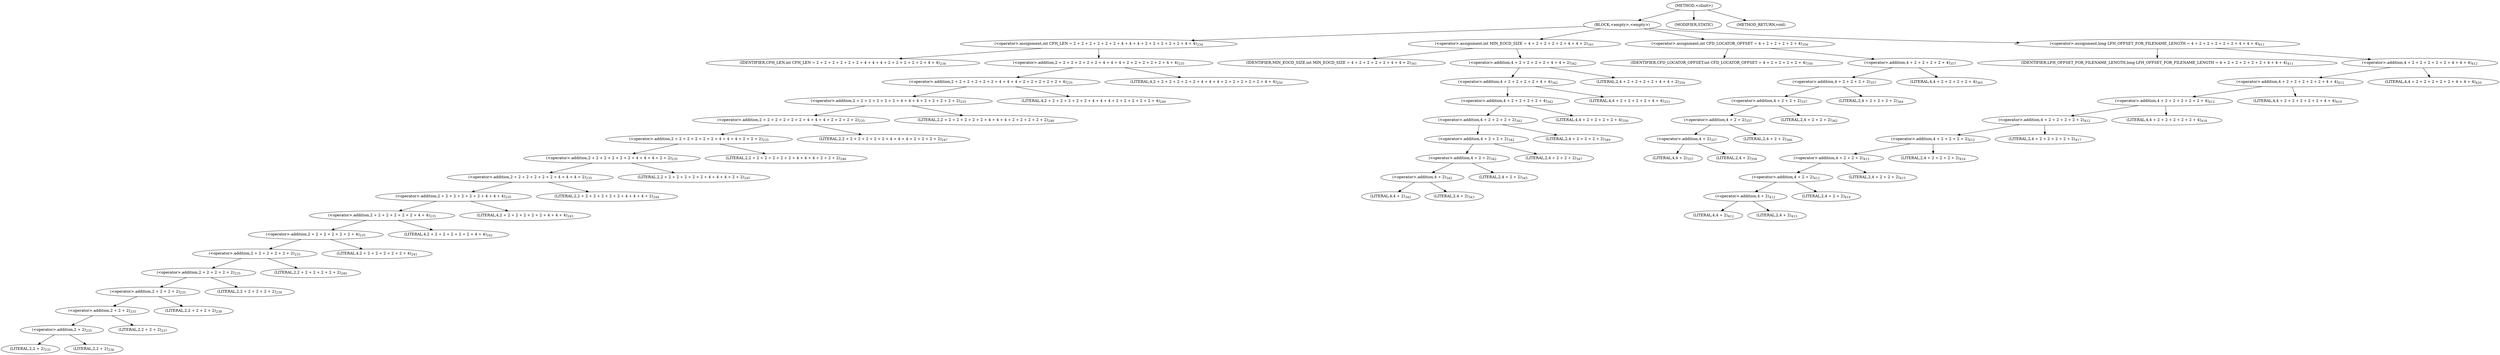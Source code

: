digraph "&lt;clinit&gt;" {  
"1228" [label = <(METHOD,&lt;clinit&gt;)> ]
"1229" [label = <(BLOCK,&lt;empty&gt;,&lt;empty&gt;)> ]
"1230" [label = <(&lt;operator&gt;.assignment,int CFH_LEN = 2 + 2 + 2 + 2 + 2 + 2 + 4 + 4 + 4 + 2 + 2 + 2 + 2 + 2 + 4 + 4)<SUB>234</SUB>> ]
"1231" [label = <(IDENTIFIER,CFH_LEN,int CFH_LEN = 2 + 2 + 2 + 2 + 2 + 2 + 4 + 4 + 4 + 2 + 2 + 2 + 2 + 2 + 4 + 4)<SUB>234</SUB>> ]
"1232" [label = <(&lt;operator&gt;.addition,2 + 2 + 2 + 2 + 2 + 2 + 4 + 4 + 4 + 2 + 2 + 2 + 2 + 2 + 4 + 4)<SUB>235</SUB>> ]
"1233" [label = <(&lt;operator&gt;.addition,2 + 2 + 2 + 2 + 2 + 2 + 4 + 4 + 4 + 2 + 2 + 2 + 2 + 2 + 4)<SUB>235</SUB>> ]
"1234" [label = <(&lt;operator&gt;.addition,2 + 2 + 2 + 2 + 2 + 2 + 4 + 4 + 4 + 2 + 2 + 2 + 2 + 2)<SUB>235</SUB>> ]
"1235" [label = <(&lt;operator&gt;.addition,2 + 2 + 2 + 2 + 2 + 2 + 4 + 4 + 4 + 2 + 2 + 2 + 2)<SUB>235</SUB>> ]
"1236" [label = <(&lt;operator&gt;.addition,2 + 2 + 2 + 2 + 2 + 2 + 4 + 4 + 4 + 2 + 2 + 2)<SUB>235</SUB>> ]
"1237" [label = <(&lt;operator&gt;.addition,2 + 2 + 2 + 2 + 2 + 2 + 4 + 4 + 4 + 2 + 2)<SUB>235</SUB>> ]
"1238" [label = <(&lt;operator&gt;.addition,2 + 2 + 2 + 2 + 2 + 2 + 4 + 4 + 4 + 2)<SUB>235</SUB>> ]
"1239" [label = <(&lt;operator&gt;.addition,2 + 2 + 2 + 2 + 2 + 2 + 4 + 4 + 4)<SUB>235</SUB>> ]
"1240" [label = <(&lt;operator&gt;.addition,2 + 2 + 2 + 2 + 2 + 2 + 4 + 4)<SUB>235</SUB>> ]
"1241" [label = <(&lt;operator&gt;.addition,2 + 2 + 2 + 2 + 2 + 2 + 4)<SUB>235</SUB>> ]
"1242" [label = <(&lt;operator&gt;.addition,2 + 2 + 2 + 2 + 2 + 2)<SUB>235</SUB>> ]
"1243" [label = <(&lt;operator&gt;.addition,2 + 2 + 2 + 2 + 2)<SUB>235</SUB>> ]
"1244" [label = <(&lt;operator&gt;.addition,2 + 2 + 2 + 2)<SUB>235</SUB>> ]
"1245" [label = <(&lt;operator&gt;.addition,2 + 2 + 2)<SUB>235</SUB>> ]
"1246" [label = <(&lt;operator&gt;.addition,2 + 2)<SUB>235</SUB>> ]
"1247" [label = <(LITERAL,2,2 + 2)<SUB>235</SUB>> ]
"1248" [label = <(LITERAL,2,2 + 2)<SUB>236</SUB>> ]
"1249" [label = <(LITERAL,2,2 + 2 + 2)<SUB>237</SUB>> ]
"1250" [label = <(LITERAL,2,2 + 2 + 2 + 2)<SUB>238</SUB>> ]
"1251" [label = <(LITERAL,2,2 + 2 + 2 + 2 + 2)<SUB>239</SUB>> ]
"1252" [label = <(LITERAL,2,2 + 2 + 2 + 2 + 2 + 2)<SUB>240</SUB>> ]
"1253" [label = <(LITERAL,4,2 + 2 + 2 + 2 + 2 + 2 + 4)<SUB>241</SUB>> ]
"1254" [label = <(LITERAL,4,2 + 2 + 2 + 2 + 2 + 2 + 4 + 4)<SUB>242</SUB>> ]
"1255" [label = <(LITERAL,4,2 + 2 + 2 + 2 + 2 + 2 + 4 + 4 + 4)<SUB>243</SUB>> ]
"1256" [label = <(LITERAL,2,2 + 2 + 2 + 2 + 2 + 2 + 4 + 4 + 4 + 2)<SUB>244</SUB>> ]
"1257" [label = <(LITERAL,2,2 + 2 + 2 + 2 + 2 + 2 + 4 + 4 + 4 + 2 + 2)<SUB>245</SUB>> ]
"1258" [label = <(LITERAL,2,2 + 2 + 2 + 2 + 2 + 2 + 4 + 4 + 4 + 2 + 2 + 2)<SUB>246</SUB>> ]
"1259" [label = <(LITERAL,2,2 + 2 + 2 + 2 + 2 + 2 + 4 + 4 + 4 + 2 + 2 + 2 + 2)<SUB>247</SUB>> ]
"1260" [label = <(LITERAL,2,2 + 2 + 2 + 2 + 2 + 2 + 4 + 4 + 4 + 2 + 2 + 2 + 2 + 2)<SUB>248</SUB>> ]
"1261" [label = <(LITERAL,4,2 + 2 + 2 + 2 + 2 + 2 + 4 + 4 + 4 + 2 + 2 + 2 + 2 + 2 + 4)<SUB>249</SUB>> ]
"1262" [label = <(LITERAL,4,2 + 2 + 2 + 2 + 2 + 2 + 4 + 4 + 4 + 2 + 2 + 2 + 2 + 2 + 4 + 4)<SUB>250</SUB>> ]
"1263" [label = <(&lt;operator&gt;.assignment,int MIN_EOCD_SIZE = 4 + 2 + 2 + 2 + 2 + 4 + 4 + 2)<SUB>341</SUB>> ]
"1264" [label = <(IDENTIFIER,MIN_EOCD_SIZE,int MIN_EOCD_SIZE = 4 + 2 + 2 + 2 + 2 + 4 + 4 + 2)<SUB>341</SUB>> ]
"1265" [label = <(&lt;operator&gt;.addition,4 + 2 + 2 + 2 + 2 + 4 + 4 + 2)<SUB>342</SUB>> ]
"1266" [label = <(&lt;operator&gt;.addition,4 + 2 + 2 + 2 + 2 + 4 + 4)<SUB>342</SUB>> ]
"1267" [label = <(&lt;operator&gt;.addition,4 + 2 + 2 + 2 + 2 + 4)<SUB>342</SUB>> ]
"1268" [label = <(&lt;operator&gt;.addition,4 + 2 + 2 + 2 + 2)<SUB>342</SUB>> ]
"1269" [label = <(&lt;operator&gt;.addition,4 + 2 + 2 + 2)<SUB>342</SUB>> ]
"1270" [label = <(&lt;operator&gt;.addition,4 + 2 + 2)<SUB>342</SUB>> ]
"1271" [label = <(&lt;operator&gt;.addition,4 + 2)<SUB>342</SUB>> ]
"1272" [label = <(LITERAL,4,4 + 2)<SUB>342</SUB>> ]
"1273" [label = <(LITERAL,2,4 + 2)<SUB>343</SUB>> ]
"1274" [label = <(LITERAL,2,4 + 2 + 2)<SUB>345</SUB>> ]
"1275" [label = <(LITERAL,2,4 + 2 + 2 + 2)<SUB>347</SUB>> ]
"1276" [label = <(LITERAL,2,4 + 2 + 2 + 2 + 2)<SUB>349</SUB>> ]
"1277" [label = <(LITERAL,4,4 + 2 + 2 + 2 + 2 + 4)<SUB>350</SUB>> ]
"1278" [label = <(LITERAL,4,4 + 2 + 2 + 2 + 2 + 4 + 4)<SUB>353</SUB>> ]
"1279" [label = <(LITERAL,2,4 + 2 + 2 + 2 + 2 + 4 + 4 + 2)<SUB>354</SUB>> ]
"1280" [label = <(&lt;operator&gt;.assignment,int CFD_LOCATOR_OFFSET = 4 + 2 + 2 + 2 + 2 + 4)<SUB>356</SUB>> ]
"1281" [label = <(IDENTIFIER,CFD_LOCATOR_OFFSET,int CFD_LOCATOR_OFFSET = 4 + 2 + 2 + 2 + 2 + 4)<SUB>356</SUB>> ]
"1282" [label = <(&lt;operator&gt;.addition,4 + 2 + 2 + 2 + 2 + 4)<SUB>357</SUB>> ]
"1283" [label = <(&lt;operator&gt;.addition,4 + 2 + 2 + 2 + 2)<SUB>357</SUB>> ]
"1284" [label = <(&lt;operator&gt;.addition,4 + 2 + 2 + 2)<SUB>357</SUB>> ]
"1285" [label = <(&lt;operator&gt;.addition,4 + 2 + 2)<SUB>357</SUB>> ]
"1286" [label = <(&lt;operator&gt;.addition,4 + 2)<SUB>357</SUB>> ]
"1287" [label = <(LITERAL,4,4 + 2)<SUB>357</SUB>> ]
"1288" [label = <(LITERAL,2,4 + 2)<SUB>358</SUB>> ]
"1289" [label = <(LITERAL,2,4 + 2 + 2)<SUB>360</SUB>> ]
"1290" [label = <(LITERAL,2,4 + 2 + 2 + 2)<SUB>362</SUB>> ]
"1291" [label = <(LITERAL,2,4 + 2 + 2 + 2 + 2)<SUB>364</SUB>> ]
"1292" [label = <(LITERAL,4,4 + 2 + 2 + 2 + 2 + 4)<SUB>365</SUB>> ]
"1293" [label = <(&lt;operator&gt;.assignment,long LFH_OFFSET_FOR_FILENAME_LENGTH = 4 + 2 + 2 + 2 + 2 + 2 + 4 + 4 + 4)<SUB>411</SUB>> ]
"1294" [label = <(IDENTIFIER,LFH_OFFSET_FOR_FILENAME_LENGTH,long LFH_OFFSET_FOR_FILENAME_LENGTH = 4 + 2 + 2 + 2 + 2 + 2 + 4 + 4 + 4)<SUB>411</SUB>> ]
"1295" [label = <(&lt;operator&gt;.addition,4 + 2 + 2 + 2 + 2 + 2 + 4 + 4 + 4)<SUB>412</SUB>> ]
"1296" [label = <(&lt;operator&gt;.addition,4 + 2 + 2 + 2 + 2 + 2 + 4 + 4)<SUB>412</SUB>> ]
"1297" [label = <(&lt;operator&gt;.addition,4 + 2 + 2 + 2 + 2 + 2 + 4)<SUB>412</SUB>> ]
"1298" [label = <(&lt;operator&gt;.addition,4 + 2 + 2 + 2 + 2 + 2)<SUB>412</SUB>> ]
"1299" [label = <(&lt;operator&gt;.addition,4 + 2 + 2 + 2 + 2)<SUB>412</SUB>> ]
"1300" [label = <(&lt;operator&gt;.addition,4 + 2 + 2 + 2)<SUB>412</SUB>> ]
"1301" [label = <(&lt;operator&gt;.addition,4 + 2 + 2)<SUB>412</SUB>> ]
"1302" [label = <(&lt;operator&gt;.addition,4 + 2)<SUB>412</SUB>> ]
"1303" [label = <(LITERAL,4,4 + 2)<SUB>412</SUB>> ]
"1304" [label = <(LITERAL,2,4 + 2)<SUB>413</SUB>> ]
"1305" [label = <(LITERAL,2,4 + 2 + 2)<SUB>414</SUB>> ]
"1306" [label = <(LITERAL,2,4 + 2 + 2 + 2)<SUB>415</SUB>> ]
"1307" [label = <(LITERAL,2,4 + 2 + 2 + 2 + 2)<SUB>416</SUB>> ]
"1308" [label = <(LITERAL,2,4 + 2 + 2 + 2 + 2 + 2)<SUB>417</SUB>> ]
"1309" [label = <(LITERAL,4,4 + 2 + 2 + 2 + 2 + 2 + 4)<SUB>418</SUB>> ]
"1310" [label = <(LITERAL,4,4 + 2 + 2 + 2 + 2 + 2 + 4 + 4)<SUB>419</SUB>> ]
"1311" [label = <(LITERAL,4,4 + 2 + 2 + 2 + 2 + 2 + 4 + 4 + 4)<SUB>420</SUB>> ]
"1312" [label = <(MODIFIER,STATIC)> ]
"1313" [label = <(METHOD_RETURN,void)> ]
  "1228" -> "1229" 
  "1228" -> "1312" 
  "1228" -> "1313" 
  "1229" -> "1230" 
  "1229" -> "1263" 
  "1229" -> "1280" 
  "1229" -> "1293" 
  "1230" -> "1231" 
  "1230" -> "1232" 
  "1232" -> "1233" 
  "1232" -> "1262" 
  "1233" -> "1234" 
  "1233" -> "1261" 
  "1234" -> "1235" 
  "1234" -> "1260" 
  "1235" -> "1236" 
  "1235" -> "1259" 
  "1236" -> "1237" 
  "1236" -> "1258" 
  "1237" -> "1238" 
  "1237" -> "1257" 
  "1238" -> "1239" 
  "1238" -> "1256" 
  "1239" -> "1240" 
  "1239" -> "1255" 
  "1240" -> "1241" 
  "1240" -> "1254" 
  "1241" -> "1242" 
  "1241" -> "1253" 
  "1242" -> "1243" 
  "1242" -> "1252" 
  "1243" -> "1244" 
  "1243" -> "1251" 
  "1244" -> "1245" 
  "1244" -> "1250" 
  "1245" -> "1246" 
  "1245" -> "1249" 
  "1246" -> "1247" 
  "1246" -> "1248" 
  "1263" -> "1264" 
  "1263" -> "1265" 
  "1265" -> "1266" 
  "1265" -> "1279" 
  "1266" -> "1267" 
  "1266" -> "1278" 
  "1267" -> "1268" 
  "1267" -> "1277" 
  "1268" -> "1269" 
  "1268" -> "1276" 
  "1269" -> "1270" 
  "1269" -> "1275" 
  "1270" -> "1271" 
  "1270" -> "1274" 
  "1271" -> "1272" 
  "1271" -> "1273" 
  "1280" -> "1281" 
  "1280" -> "1282" 
  "1282" -> "1283" 
  "1282" -> "1292" 
  "1283" -> "1284" 
  "1283" -> "1291" 
  "1284" -> "1285" 
  "1284" -> "1290" 
  "1285" -> "1286" 
  "1285" -> "1289" 
  "1286" -> "1287" 
  "1286" -> "1288" 
  "1293" -> "1294" 
  "1293" -> "1295" 
  "1295" -> "1296" 
  "1295" -> "1311" 
  "1296" -> "1297" 
  "1296" -> "1310" 
  "1297" -> "1298" 
  "1297" -> "1309" 
  "1298" -> "1299" 
  "1298" -> "1308" 
  "1299" -> "1300" 
  "1299" -> "1307" 
  "1300" -> "1301" 
  "1300" -> "1306" 
  "1301" -> "1302" 
  "1301" -> "1305" 
  "1302" -> "1303" 
  "1302" -> "1304" 
}
